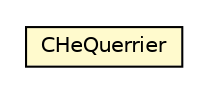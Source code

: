 #!/usr/local/bin/dot
#
# Class diagram 
# Generated by UMLGraph version R5_6-24-gf6e263 (http://www.umlgraph.org/)
#

digraph G {
	edge [fontname="Helvetica",fontsize=10,labelfontname="Helvetica",labelfontsize=10];
	node [fontname="Helvetica",fontsize=10,shape=plaintext];
	nodesep=0.25;
	ranksep=0.5;
	// org.universAAL.tools.CHeQuerrier
	c36731 [label=<<table title="org.universAAL.tools.CHeQuerrier" border="0" cellborder="1" cellspacing="0" cellpadding="2" port="p" bgcolor="lemonChiffon" href="./CHeQuerrier.html">
		<tr><td><table border="0" cellspacing="0" cellpadding="1">
<tr><td align="center" balign="center"> CHeQuerrier </td></tr>
		</table></td></tr>
		</table>>, URL="./CHeQuerrier.html", fontname="Helvetica", fontcolor="black", fontsize=10.0];
}

